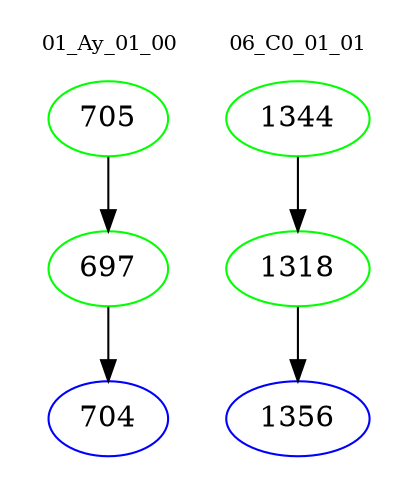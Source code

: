 digraph{
subgraph cluster_0 {
color = white
label = "01_Ay_01_00";
fontsize=10;
T0_705 [label="705", color="green"]
T0_705 -> T0_697 [color="black"]
T0_697 [label="697", color="green"]
T0_697 -> T0_704 [color="black"]
T0_704 [label="704", color="blue"]
}
subgraph cluster_1 {
color = white
label = "06_C0_01_01";
fontsize=10;
T1_1344 [label="1344", color="green"]
T1_1344 -> T1_1318 [color="black"]
T1_1318 [label="1318", color="green"]
T1_1318 -> T1_1356 [color="black"]
T1_1356 [label="1356", color="blue"]
}
}
